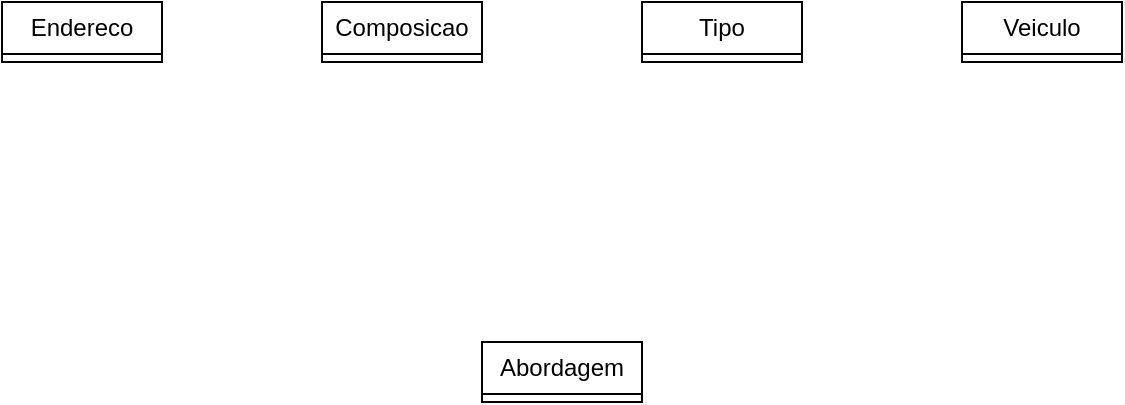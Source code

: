 <mxfile version="21.0.6" type="github">
  <diagram id="C5RBs43oDa-KdzZeNtuy" name="Page-1">
    <mxGraphModel dx="1434" dy="803" grid="1" gridSize="10" guides="1" tooltips="1" connect="1" arrows="1" fold="1" page="1" pageScale="1" pageWidth="827" pageHeight="1169" math="0" shadow="0">
      <root>
        <mxCell id="WIyWlLk6GJQsqaUBKTNV-0" />
        <mxCell id="WIyWlLk6GJQsqaUBKTNV-1" parent="WIyWlLk6GJQsqaUBKTNV-0" />
        <mxCell id="2WTaIa2LPifFIZXfW3F9-39" value="Veiculo" style="swimlane;fontStyle=0;childLayout=stackLayout;horizontal=1;startSize=26;fillColor=none;horizontalStack=0;resizeParent=1;resizeParentMax=0;resizeLast=0;collapsible=1;marginBottom=0;whiteSpace=wrap;html=1;" vertex="1" collapsed="1" parent="WIyWlLk6GJQsqaUBKTNV-1">
          <mxGeometry x="760" y="50" width="80" height="30" as="geometry">
            <mxRectangle x="760" y="50" width="140" height="130" as="alternateBounds" />
          </mxGeometry>
        </mxCell>
        <mxCell id="2WTaIa2LPifFIZXfW3F9-50" value="+ placa: String" style="text;strokeColor=none;fillColor=none;align=left;verticalAlign=top;spacingLeft=4;spacingRight=4;overflow=hidden;rotatable=0;points=[[0,0.5],[1,0.5]];portConstraint=eastwest;whiteSpace=wrap;html=1;" vertex="1" parent="2WTaIa2LPifFIZXfW3F9-39">
          <mxGeometry y="26" width="140" height="26" as="geometry" />
        </mxCell>
        <mxCell id="2WTaIa2LPifFIZXfW3F9-51" value="+ roubado: boolean" style="text;strokeColor=none;fillColor=none;align=left;verticalAlign=top;spacingLeft=4;spacingRight=4;overflow=hidden;rotatable=0;points=[[0,0.5],[1,0.5]];portConstraint=eastwest;whiteSpace=wrap;html=1;" vertex="1" parent="2WTaIa2LPifFIZXfW3F9-39">
          <mxGeometry y="52" width="140" height="26" as="geometry" />
        </mxCell>
        <mxCell id="2WTaIa2LPifFIZXfW3F9-52" value="+ modelo: String" style="text;strokeColor=none;fillColor=none;align=left;verticalAlign=top;spacingLeft=4;spacingRight=4;overflow=hidden;rotatable=0;points=[[0,0.5],[1,0.5]];portConstraint=eastwest;whiteSpace=wrap;html=1;" vertex="1" parent="2WTaIa2LPifFIZXfW3F9-39">
          <mxGeometry y="78" width="140" height="26" as="geometry" />
        </mxCell>
        <mxCell id="2WTaIa2LPifFIZXfW3F9-53" value="+ marca: String" style="text;strokeColor=none;fillColor=none;align=left;verticalAlign=top;spacingLeft=4;spacingRight=4;overflow=hidden;rotatable=0;points=[[0,0.5],[1,0.5]];portConstraint=eastwest;whiteSpace=wrap;html=1;" vertex="1" parent="2WTaIa2LPifFIZXfW3F9-39">
          <mxGeometry y="104" width="140" height="26" as="geometry" />
        </mxCell>
        <mxCell id="2WTaIa2LPifFIZXfW3F9-54" value="Tipo" style="swimlane;fontStyle=0;childLayout=stackLayout;horizontal=1;startSize=26;fillColor=none;horizontalStack=0;resizeParent=1;resizeParentMax=0;resizeLast=0;collapsible=1;marginBottom=0;whiteSpace=wrap;html=1;" vertex="1" collapsed="1" parent="WIyWlLk6GJQsqaUBKTNV-1">
          <mxGeometry x="600" y="50" width="80" height="30" as="geometry">
            <mxRectangle x="600" y="50" width="140" height="104" as="alternateBounds" />
          </mxGeometry>
        </mxCell>
        <mxCell id="2WTaIa2LPifFIZXfW3F9-55" value="+ nome: String" style="text;strokeColor=none;fillColor=none;align=left;verticalAlign=top;spacingLeft=4;spacingRight=4;overflow=hidden;rotatable=0;points=[[0,0.5],[1,0.5]];portConstraint=eastwest;whiteSpace=wrap;html=1;" vertex="1" parent="2WTaIa2LPifFIZXfW3F9-54">
          <mxGeometry y="26" width="140" height="26" as="geometry" />
        </mxCell>
        <mxCell id="2WTaIa2LPifFIZXfW3F9-59" value="+ inicio: Date" style="text;strokeColor=none;fillColor=none;align=left;verticalAlign=top;spacingLeft=4;spacingRight=4;overflow=hidden;rotatable=0;points=[[0,0.5],[1,0.5]];portConstraint=eastwest;whiteSpace=wrap;html=1;" vertex="1" parent="2WTaIa2LPifFIZXfW3F9-54">
          <mxGeometry y="52" width="140" height="26" as="geometry" />
        </mxCell>
        <mxCell id="2WTaIa2LPifFIZXfW3F9-56" value="+ fim: Date" style="text;strokeColor=none;fillColor=none;align=left;verticalAlign=top;spacingLeft=4;spacingRight=4;overflow=hidden;rotatable=0;points=[[0,0.5],[1,0.5]];portConstraint=eastwest;whiteSpace=wrap;html=1;" vertex="1" parent="2WTaIa2LPifFIZXfW3F9-54">
          <mxGeometry y="78" width="140" height="26" as="geometry" />
        </mxCell>
        <mxCell id="2WTaIa2LPifFIZXfW3F9-60" value="Composicao" style="swimlane;fontStyle=0;childLayout=stackLayout;horizontal=1;startSize=26;fillColor=none;horizontalStack=0;resizeParent=1;resizeParentMax=0;resizeLast=0;collapsible=1;marginBottom=0;whiteSpace=wrap;html=1;" vertex="1" collapsed="1" parent="WIyWlLk6GJQsqaUBKTNV-1">
          <mxGeometry x="440" y="50" width="80" height="30" as="geometry">
            <mxRectangle x="440" y="50" width="140" height="130" as="alternateBounds" />
          </mxGeometry>
        </mxCell>
        <mxCell id="2WTaIa2LPifFIZXfW3F9-61" value="+ viaturas[]: String" style="text;strokeColor=none;fillColor=none;align=left;verticalAlign=top;spacingLeft=4;spacingRight=4;overflow=hidden;rotatable=0;points=[[0,0.5],[1,0.5]];portConstraint=eastwest;whiteSpace=wrap;html=1;" vertex="1" parent="2WTaIa2LPifFIZXfW3F9-60">
          <mxGeometry y="26" width="140" height="26" as="geometry" />
        </mxCell>
        <mxCell id="2WTaIa2LPifFIZXfW3F9-65" value="+ policiais[]: String" style="text;strokeColor=none;fillColor=none;align=left;verticalAlign=top;spacingLeft=4;spacingRight=4;overflow=hidden;rotatable=0;points=[[0,0.5],[1,0.5]];portConstraint=eastwest;whiteSpace=wrap;html=1;" vertex="1" parent="2WTaIa2LPifFIZXfW3F9-60">
          <mxGeometry y="52" width="140" height="26" as="geometry" />
        </mxCell>
        <mxCell id="2WTaIa2LPifFIZXfW3F9-62" value="+ inicio: Date" style="text;strokeColor=none;fillColor=none;align=left;verticalAlign=top;spacingLeft=4;spacingRight=4;overflow=hidden;rotatable=0;points=[[0,0.5],[1,0.5]];portConstraint=eastwest;whiteSpace=wrap;html=1;" vertex="1" parent="2WTaIa2LPifFIZXfW3F9-60">
          <mxGeometry y="78" width="140" height="26" as="geometry" />
        </mxCell>
        <mxCell id="2WTaIa2LPifFIZXfW3F9-63" value="+ fim: Date" style="text;strokeColor=none;fillColor=none;align=left;verticalAlign=top;spacingLeft=4;spacingRight=4;overflow=hidden;rotatable=0;points=[[0,0.5],[1,0.5]];portConstraint=eastwest;whiteSpace=wrap;html=1;" vertex="1" parent="2WTaIa2LPifFIZXfW3F9-60">
          <mxGeometry y="104" width="140" height="26" as="geometry" />
        </mxCell>
        <mxCell id="2WTaIa2LPifFIZXfW3F9-79" value="Abordagem" style="swimlane;fontStyle=0;childLayout=stackLayout;horizontal=1;startSize=26;fillColor=none;horizontalStack=0;resizeParent=1;resizeParentMax=0;resizeLast=0;collapsible=1;marginBottom=0;whiteSpace=wrap;html=1;" vertex="1" collapsed="1" parent="WIyWlLk6GJQsqaUBKTNV-1">
          <mxGeometry x="520" y="220" width="80" height="30" as="geometry">
            <mxRectangle x="520" y="220" width="190" height="260" as="alternateBounds" />
          </mxGeometry>
        </mxCell>
        <mxCell id="2WTaIa2LPifFIZXfW3F9-80" value="+ pessoas[]: Pessoa&lt;br&gt;" style="text;strokeColor=none;fillColor=none;align=left;verticalAlign=top;spacingLeft=4;spacingRight=4;overflow=hidden;rotatable=0;points=[[0,0.5],[1,0.5]];portConstraint=eastwest;whiteSpace=wrap;html=1;" vertex="1" parent="2WTaIa2LPifFIZXfW3F9-79">
          <mxGeometry y="26" width="190" height="26" as="geometry" />
        </mxCell>
        <mxCell id="2WTaIa2LPifFIZXfW3F9-81" value="+ veiculos[]: Veiculo&amp;nbsp;" style="text;strokeColor=none;fillColor=none;align=left;verticalAlign=top;spacingLeft=4;spacingRight=4;overflow=hidden;rotatable=0;points=[[0,0.5],[1,0.5]];portConstraint=eastwest;whiteSpace=wrap;html=1;" vertex="1" parent="2WTaIa2LPifFIZXfW3F9-79">
          <mxGeometry y="52" width="190" height="26" as="geometry" />
        </mxCell>
        <mxCell id="2WTaIa2LPifFIZXfW3F9-82" value="+ tipo: Tipo" style="text;strokeColor=none;fillColor=none;align=left;verticalAlign=top;spacingLeft=4;spacingRight=4;overflow=hidden;rotatable=0;points=[[0,0.5],[1,0.5]];portConstraint=eastwest;whiteSpace=wrap;html=1;" vertex="1" parent="2WTaIa2LPifFIZXfW3F9-79">
          <mxGeometry y="78" width="190" height="26" as="geometry" />
        </mxCell>
        <mxCell id="2WTaIa2LPifFIZXfW3F9-83" value="+ composicao: Composicao" style="text;strokeColor=none;fillColor=none;align=left;verticalAlign=top;spacingLeft=4;spacingRight=4;overflow=hidden;rotatable=0;points=[[0,0.5],[1,0.5]];portConstraint=eastwest;whiteSpace=wrap;html=1;" vertex="1" parent="2WTaIa2LPifFIZXfW3F9-79">
          <mxGeometry y="104" width="190" height="26" as="geometry" />
        </mxCell>
        <mxCell id="2WTaIa2LPifFIZXfW3F9-85" value="+ endereco: Endereco" style="text;strokeColor=none;fillColor=none;align=left;verticalAlign=top;spacingLeft=4;spacingRight=4;overflow=hidden;rotatable=0;points=[[0,0.5],[1,0.5]];portConstraint=eastwest;whiteSpace=wrap;html=1;" vertex="1" parent="2WTaIa2LPifFIZXfW3F9-79">
          <mxGeometry y="130" width="190" height="26" as="geometry" />
        </mxCell>
        <mxCell id="2WTaIa2LPifFIZXfW3F9-91" value="+ observacoes: String" style="text;strokeColor=none;fillColor=none;align=left;verticalAlign=top;spacingLeft=4;spacingRight=4;overflow=hidden;rotatable=0;points=[[0,0.5],[1,0.5]];portConstraint=eastwest;whiteSpace=wrap;html=1;" vertex="1" parent="2WTaIa2LPifFIZXfW3F9-79">
          <mxGeometry y="156" width="190" height="26" as="geometry" />
        </mxCell>
        <mxCell id="2WTaIa2LPifFIZXfW3F9-92" value="+ observacoes: String" style="text;strokeColor=none;fillColor=none;align=left;verticalAlign=top;spacingLeft=4;spacingRight=4;overflow=hidden;rotatable=0;points=[[0,0.5],[1,0.5]];portConstraint=eastwest;whiteSpace=wrap;html=1;" vertex="1" parent="2WTaIa2LPifFIZXfW3F9-79">
          <mxGeometry y="182" width="190" height="26" as="geometry" />
        </mxCell>
        <mxCell id="2WTaIa2LPifFIZXfW3F9-93" value="+ matricula: String" style="text;strokeColor=none;fillColor=none;align=left;verticalAlign=top;spacingLeft=4;spacingRight=4;overflow=hidden;rotatable=0;points=[[0,0.5],[1,0.5]];portConstraint=eastwest;whiteSpace=wrap;html=1;" vertex="1" parent="2WTaIa2LPifFIZXfW3F9-79">
          <mxGeometry y="208" width="190" height="26" as="geometry" />
        </mxCell>
        <mxCell id="2WTaIa2LPifFIZXfW3F9-94" value="+ horaAbordagem: DateTime" style="text;strokeColor=none;fillColor=none;align=left;verticalAlign=top;spacingLeft=4;spacingRight=4;overflow=hidden;rotatable=0;points=[[0,0.5],[1,0.5]];portConstraint=eastwest;whiteSpace=wrap;html=1;" vertex="1" parent="2WTaIa2LPifFIZXfW3F9-79">
          <mxGeometry y="234" width="190" height="26" as="geometry" />
        </mxCell>
        <mxCell id="2WTaIa2LPifFIZXfW3F9-86" value="Endereco" style="swimlane;fontStyle=0;childLayout=stackLayout;horizontal=1;startSize=26;fillColor=none;horizontalStack=0;resizeParent=1;resizeParentMax=0;resizeLast=0;collapsible=1;marginBottom=0;whiteSpace=wrap;html=1;" vertex="1" collapsed="1" parent="WIyWlLk6GJQsqaUBKTNV-1">
          <mxGeometry x="280" y="50" width="80" height="30" as="geometry">
            <mxRectangle x="280" y="50" width="140" height="104" as="alternateBounds" />
          </mxGeometry>
        </mxCell>
        <mxCell id="2WTaIa2LPifFIZXfW3F9-87" value="+ lat: double&lt;br&gt;&lt;br&gt;" style="text;strokeColor=none;fillColor=none;align=left;verticalAlign=top;spacingLeft=4;spacingRight=4;overflow=hidden;rotatable=0;points=[[0,0.5],[1,0.5]];portConstraint=eastwest;whiteSpace=wrap;html=1;" vertex="1" parent="2WTaIa2LPifFIZXfW3F9-86">
          <mxGeometry y="26" width="140" height="26" as="geometry" />
        </mxCell>
        <mxCell id="2WTaIa2LPifFIZXfW3F9-88" value="+ long: double" style="text;strokeColor=none;fillColor=none;align=left;verticalAlign=top;spacingLeft=4;spacingRight=4;overflow=hidden;rotatable=0;points=[[0,0.5],[1,0.5]];portConstraint=eastwest;whiteSpace=wrap;html=1;" vertex="1" parent="2WTaIa2LPifFIZXfW3F9-86">
          <mxGeometry y="52" width="140" height="26" as="geometry" />
        </mxCell>
        <mxCell id="2WTaIa2LPifFIZXfW3F9-89" value="+ endereco: String" style="text;strokeColor=none;fillColor=none;align=left;verticalAlign=top;spacingLeft=4;spacingRight=4;overflow=hidden;rotatable=0;points=[[0,0.5],[1,0.5]];portConstraint=eastwest;whiteSpace=wrap;html=1;" vertex="1" parent="2WTaIa2LPifFIZXfW3F9-86">
          <mxGeometry y="78" width="140" height="26" as="geometry" />
        </mxCell>
      </root>
    </mxGraphModel>
  </diagram>
</mxfile>
